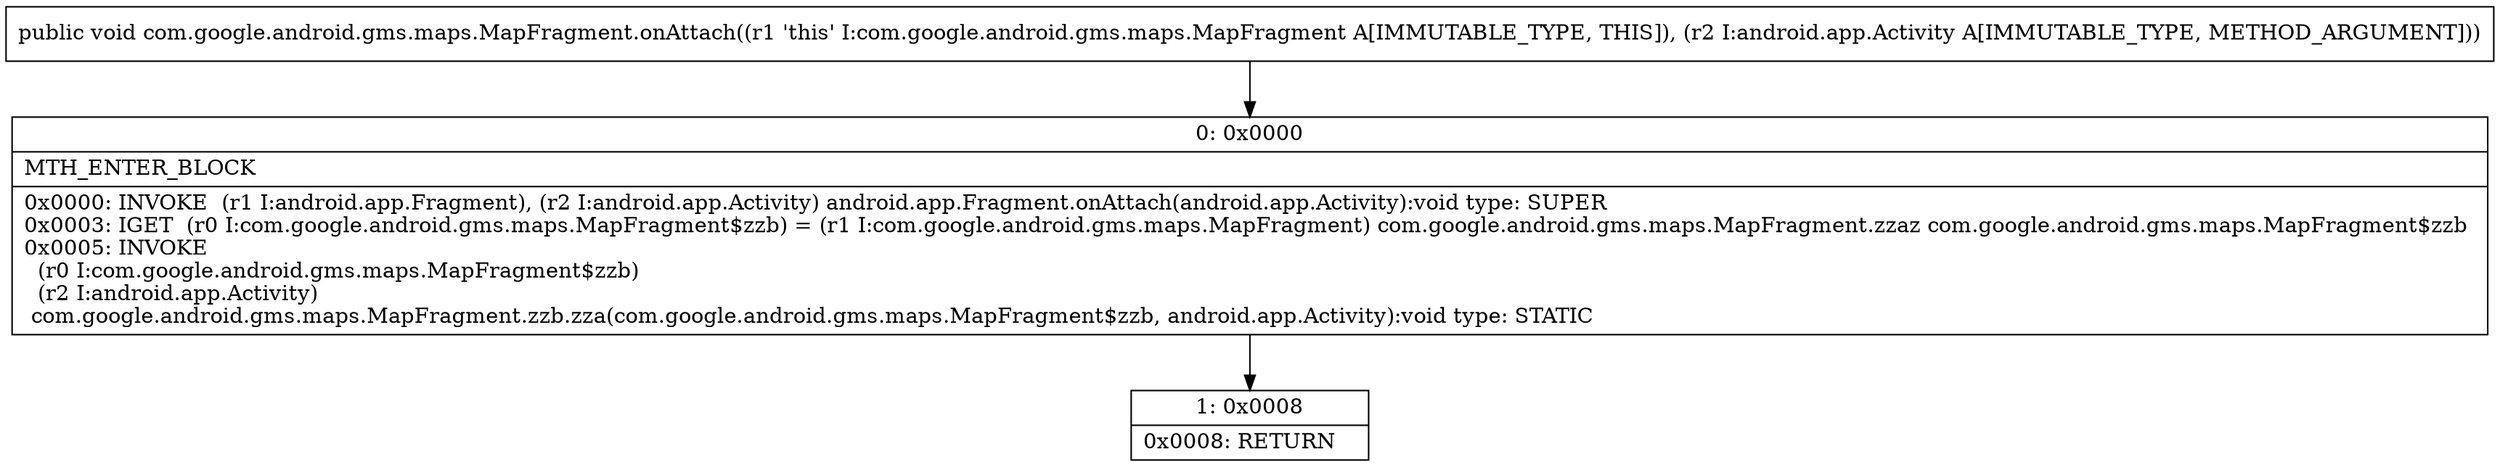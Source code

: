 digraph "CFG forcom.google.android.gms.maps.MapFragment.onAttach(Landroid\/app\/Activity;)V" {
Node_0 [shape=record,label="{0\:\ 0x0000|MTH_ENTER_BLOCK\l|0x0000: INVOKE  (r1 I:android.app.Fragment), (r2 I:android.app.Activity) android.app.Fragment.onAttach(android.app.Activity):void type: SUPER \l0x0003: IGET  (r0 I:com.google.android.gms.maps.MapFragment$zzb) = (r1 I:com.google.android.gms.maps.MapFragment) com.google.android.gms.maps.MapFragment.zzaz com.google.android.gms.maps.MapFragment$zzb \l0x0005: INVOKE  \l  (r0 I:com.google.android.gms.maps.MapFragment$zzb)\l  (r2 I:android.app.Activity)\l com.google.android.gms.maps.MapFragment.zzb.zza(com.google.android.gms.maps.MapFragment$zzb, android.app.Activity):void type: STATIC \l}"];
Node_1 [shape=record,label="{1\:\ 0x0008|0x0008: RETURN   \l}"];
MethodNode[shape=record,label="{public void com.google.android.gms.maps.MapFragment.onAttach((r1 'this' I:com.google.android.gms.maps.MapFragment A[IMMUTABLE_TYPE, THIS]), (r2 I:android.app.Activity A[IMMUTABLE_TYPE, METHOD_ARGUMENT])) }"];
MethodNode -> Node_0;
Node_0 -> Node_1;
}

